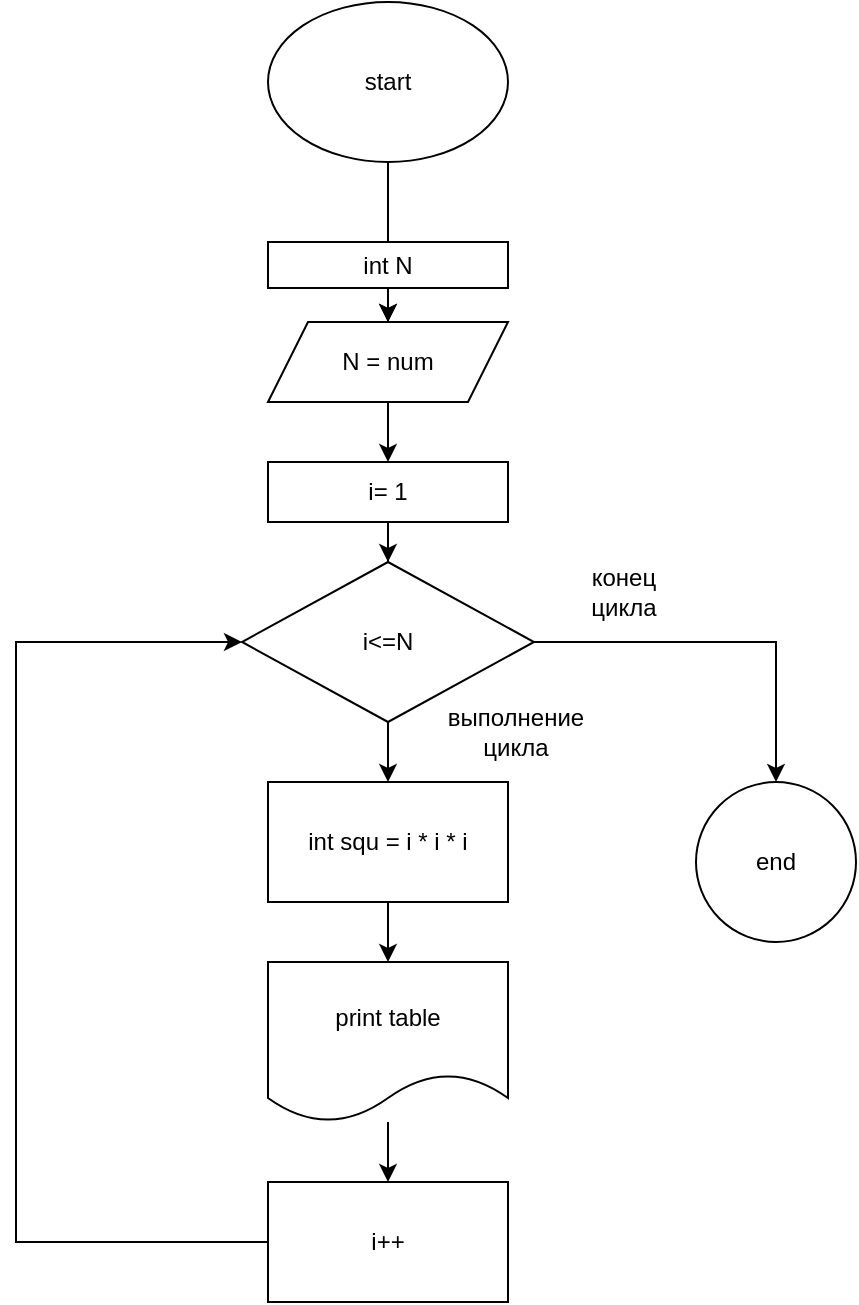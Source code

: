 <mxfile version="21.6.1" type="device">
  <diagram name="Страница 1" id="9AdSGZ-wU5dIfNWMVngr">
    <mxGraphModel dx="952" dy="636" grid="1" gridSize="10" guides="1" tooltips="1" connect="1" arrows="1" fold="1" page="1" pageScale="1" pageWidth="827" pageHeight="1169" math="0" shadow="0">
      <root>
        <mxCell id="0" />
        <mxCell id="1" parent="0" />
        <mxCell id="fwMDCeDDaVyuJN_M8xQI-238" value="" style="edgeStyle=orthogonalEdgeStyle;rounded=0;orthogonalLoop=1;jettySize=auto;html=1;" edge="1" parent="1" source="fwMDCeDDaVyuJN_M8xQI-2" target="fwMDCeDDaVyuJN_M8xQI-43">
          <mxGeometry relative="1" as="geometry" />
        </mxCell>
        <mxCell id="fwMDCeDDaVyuJN_M8xQI-2" value="start" style="ellipse;whiteSpace=wrap;html=1;labelBackgroundColor=none;" vertex="1" parent="1">
          <mxGeometry x="266" y="10" width="120" height="80" as="geometry" />
        </mxCell>
        <mxCell id="fwMDCeDDaVyuJN_M8xQI-199" value="" style="edgeStyle=orthogonalEdgeStyle;rounded=0;orthogonalLoop=1;jettySize=auto;html=1;entryX=0.5;entryY=0;entryDx=0;entryDy=0;" edge="1" parent="1" source="fwMDCeDDaVyuJN_M8xQI-3" target="fwMDCeDDaVyuJN_M8xQI-43">
          <mxGeometry relative="1" as="geometry" />
        </mxCell>
        <mxCell id="fwMDCeDDaVyuJN_M8xQI-3" value="int N" style="whiteSpace=wrap;html=1;labelBackgroundColor=none;" vertex="1" parent="1">
          <mxGeometry x="266" y="130" width="120" height="23" as="geometry" />
        </mxCell>
        <mxCell id="fwMDCeDDaVyuJN_M8xQI-200" value="" style="edgeStyle=orthogonalEdgeStyle;rounded=0;orthogonalLoop=1;jettySize=auto;html=1;" edge="1" parent="1" source="fwMDCeDDaVyuJN_M8xQI-43">
          <mxGeometry relative="1" as="geometry">
            <mxPoint x="326" y="240" as="targetPoint" />
          </mxGeometry>
        </mxCell>
        <mxCell id="fwMDCeDDaVyuJN_M8xQI-43" value="N = num" style="shape=parallelogram;perimeter=parallelogramPerimeter;whiteSpace=wrap;html=1;fixedSize=1;labelBackgroundColor=none;" vertex="1" parent="1">
          <mxGeometry x="266" y="170" width="120" height="40" as="geometry" />
        </mxCell>
        <mxCell id="fwMDCeDDaVyuJN_M8xQI-224" value="" style="edgeStyle=orthogonalEdgeStyle;rounded=0;orthogonalLoop=1;jettySize=auto;html=1;" edge="1" parent="1" source="fwMDCeDDaVyuJN_M8xQI-222" target="fwMDCeDDaVyuJN_M8xQI-223">
          <mxGeometry relative="1" as="geometry" />
        </mxCell>
        <mxCell id="fwMDCeDDaVyuJN_M8xQI-222" value="i= 1" style="rounded=0;whiteSpace=wrap;html=1;" vertex="1" parent="1">
          <mxGeometry x="266" y="240" width="120" height="30" as="geometry" />
        </mxCell>
        <mxCell id="fwMDCeDDaVyuJN_M8xQI-226" value="" style="edgeStyle=orthogonalEdgeStyle;rounded=0;orthogonalLoop=1;jettySize=auto;html=1;" edge="1" parent="1" source="fwMDCeDDaVyuJN_M8xQI-223" target="fwMDCeDDaVyuJN_M8xQI-225">
          <mxGeometry relative="1" as="geometry" />
        </mxCell>
        <mxCell id="fwMDCeDDaVyuJN_M8xQI-229" value="" style="edgeStyle=orthogonalEdgeStyle;rounded=0;orthogonalLoop=1;jettySize=auto;html=1;" edge="1" parent="1" source="fwMDCeDDaVyuJN_M8xQI-223" target="fwMDCeDDaVyuJN_M8xQI-228">
          <mxGeometry relative="1" as="geometry" />
        </mxCell>
        <mxCell id="fwMDCeDDaVyuJN_M8xQI-223" value="i&amp;lt;=N" style="rhombus;whiteSpace=wrap;html=1;rounded=0;" vertex="1" parent="1">
          <mxGeometry x="253" y="290" width="146" height="80" as="geometry" />
        </mxCell>
        <mxCell id="fwMDCeDDaVyuJN_M8xQI-225" value="end" style="ellipse;whiteSpace=wrap;html=1;rounded=0;" vertex="1" parent="1">
          <mxGeometry x="480" y="400" width="80" height="80" as="geometry" />
        </mxCell>
        <mxCell id="fwMDCeDDaVyuJN_M8xQI-227" value="конец цикла" style="text;html=1;strokeColor=none;fillColor=none;align=center;verticalAlign=middle;whiteSpace=wrap;rounded=0;" vertex="1" parent="1">
          <mxGeometry x="414" y="290" width="60" height="30" as="geometry" />
        </mxCell>
        <mxCell id="fwMDCeDDaVyuJN_M8xQI-234" value="" style="edgeStyle=orthogonalEdgeStyle;rounded=0;orthogonalLoop=1;jettySize=auto;html=1;" edge="1" parent="1" source="fwMDCeDDaVyuJN_M8xQI-228" target="fwMDCeDDaVyuJN_M8xQI-233">
          <mxGeometry relative="1" as="geometry" />
        </mxCell>
        <mxCell id="fwMDCeDDaVyuJN_M8xQI-228" value="int squ = i * i * i" style="whiteSpace=wrap;html=1;rounded=0;" vertex="1" parent="1">
          <mxGeometry x="266" y="400" width="120" height="60" as="geometry" />
        </mxCell>
        <mxCell id="fwMDCeDDaVyuJN_M8xQI-232" style="edgeStyle=orthogonalEdgeStyle;rounded=0;orthogonalLoop=1;jettySize=auto;html=1;entryX=0;entryY=0.5;entryDx=0;entryDy=0;" edge="1" parent="1" source="fwMDCeDDaVyuJN_M8xQI-230" target="fwMDCeDDaVyuJN_M8xQI-223">
          <mxGeometry relative="1" as="geometry">
            <Array as="points">
              <mxPoint x="140" y="630" />
              <mxPoint x="140" y="330" />
            </Array>
          </mxGeometry>
        </mxCell>
        <mxCell id="fwMDCeDDaVyuJN_M8xQI-230" value="i++" style="whiteSpace=wrap;html=1;rounded=0;" vertex="1" parent="1">
          <mxGeometry x="266" y="600" width="120" height="60" as="geometry" />
        </mxCell>
        <mxCell id="fwMDCeDDaVyuJN_M8xQI-235" value="" style="edgeStyle=orthogonalEdgeStyle;rounded=0;orthogonalLoop=1;jettySize=auto;html=1;" edge="1" parent="1" source="fwMDCeDDaVyuJN_M8xQI-233" target="fwMDCeDDaVyuJN_M8xQI-230">
          <mxGeometry relative="1" as="geometry" />
        </mxCell>
        <mxCell id="fwMDCeDDaVyuJN_M8xQI-233" value="print table" style="shape=document;whiteSpace=wrap;html=1;boundedLbl=1;rounded=0;" vertex="1" parent="1">
          <mxGeometry x="266" y="490" width="120" height="80" as="geometry" />
        </mxCell>
        <mxCell id="fwMDCeDDaVyuJN_M8xQI-236" value="выполнение цикла" style="text;html=1;strokeColor=none;fillColor=none;align=center;verticalAlign=middle;whiteSpace=wrap;rounded=0;" vertex="1" parent="1">
          <mxGeometry x="360" y="360" width="60" height="30" as="geometry" />
        </mxCell>
      </root>
    </mxGraphModel>
  </diagram>
</mxfile>
